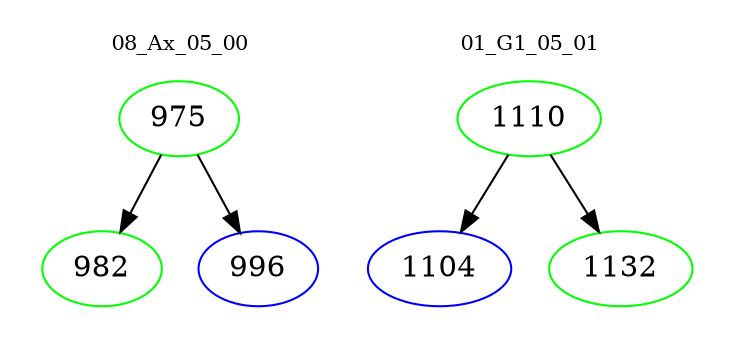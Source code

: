digraph{
subgraph cluster_0 {
color = white
label = "08_Ax_05_00";
fontsize=10;
T0_975 [label="975", color="green"]
T0_975 -> T0_982 [color="black"]
T0_982 [label="982", color="green"]
T0_975 -> T0_996 [color="black"]
T0_996 [label="996", color="blue"]
}
subgraph cluster_1 {
color = white
label = "01_G1_05_01";
fontsize=10;
T1_1110 [label="1110", color="green"]
T1_1110 -> T1_1104 [color="black"]
T1_1104 [label="1104", color="blue"]
T1_1110 -> T1_1132 [color="black"]
T1_1132 [label="1132", color="green"]
}
}
